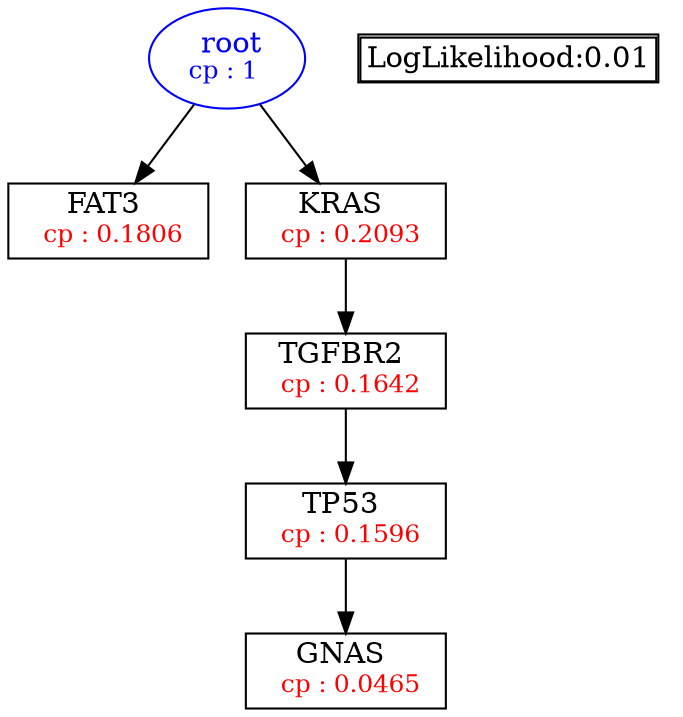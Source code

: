 digraph tree {
    "root" [label=<<font color='Blue'> root</font><br/><font color='Blue' POINT-SIZE='12'>cp : 1 </font>>, shape=oval, color=Blue];
    "S1" [label =<FAT3 <br/> <font color='Red' POINT-SIZE='12'> cp : 0.1806 </font>>, shape=box];
    "S2" [label =<KRAS <br/> <font color='Red' POINT-SIZE='12'> cp : 0.2093 </font>>, shape=box];
    "S5" [label =<TGFBR2 <br/> <font color='Red' POINT-SIZE='12'> cp : 0.1642 </font>>, shape=box];
    "S3" [label =<TP53 <br/> <font color='Red' POINT-SIZE='12'> cp : 0.1596 </font>>, shape=box];
    "S4" [label =<GNAS <br/> <font color='Red' POINT-SIZE='12'> cp : 0.0465 </font>>, shape=box];
    "root" -> "S1";
    "root" -> "S2";
    "S2" -> "S5";
    "S5" -> "S3";
    "S3" -> "S4";

    node[shape=plaintext]
    fontsize="10"
    struct1 [label=
    <<TABLE BORDER="1" CELLBORDER="1" CELLSPACING="0" >
    <TR><TD ALIGN="LEFT">LogLikelihood:0.01</TD></TR>
    </TABLE>>];

}

